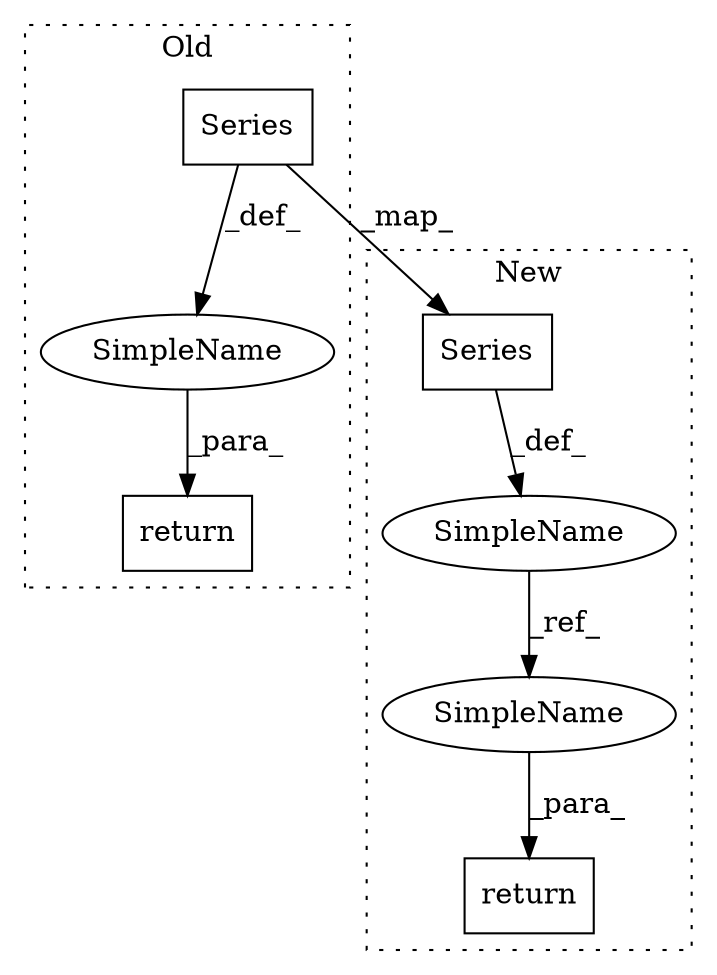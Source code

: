 digraph G {
subgraph cluster0 {
1 [label="Series" a="32" s="5137,5161" l="7,1" shape="box"];
5 [label="return" a="41" s="5168" l="7" shape="box"];
6 [label="SimpleName" a="42" s="" l="" shape="ellipse"];
label = "Old";
style="dotted";
}
subgraph cluster1 {
2 [label="Series" a="32" s="5882,5896" l="7,1" shape="box"];
3 [label="SimpleName" a="42" s="5934" l="23" shape="ellipse"];
4 [label="return" a="41" s="6024" l="7" shape="box"];
7 [label="SimpleName" a="42" s="6031" l="23" shape="ellipse"];
label = "New";
style="dotted";
}
1 -> 6 [label="_def_"];
1 -> 2 [label="_map_"];
2 -> 3 [label="_def_"];
3 -> 7 [label="_ref_"];
6 -> 5 [label="_para_"];
7 -> 4 [label="_para_"];
}